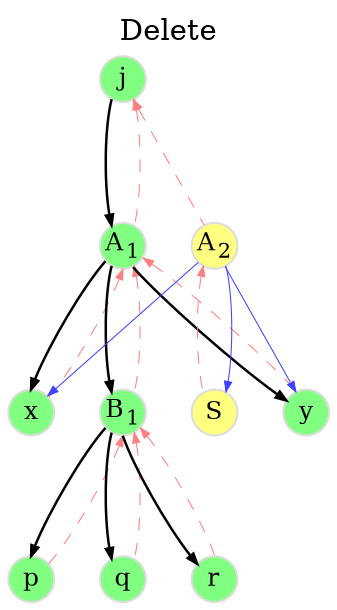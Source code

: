 digraph delete {
	graph [
		rankdir="TB"
		bgcolor="white"
		color="white"
		nodesep="0.3"
		ranksep="0.8"
		labelloc="t"
		label="Delete"
	];

	node [
		fontsize="12"
		style="filled"
		width="0.3"
		height="0.3"
		fixedsize="true"
		penwidth="1.0"
		color="#DDDDDD"
		fillcolor="#80ff80"
	];

	edge [
		penwidth="0.5"
		color="#000000"
		arrowsize="0.5"
	];


	C_j  [ label=<j>                                 ];
	C_a1 [ label=<A<SUB>1</SUB>>                     ];
	C_x  [ label=<x>                                 ];
	C_b1 [ label=<B<SUB>1</SUB>>                     ];
	C_s  [ label=<S>             fillcolor="#ffff80" ];
	C_y  [ label=<y>                                 ];
	C_p  [ label=<p>                                 ];
	C_q  [ label=<q>                                 ];
	C_r  [ label=<r>                                 ];
	C_a2 [ label=<A<SUB>2</SUB>> fillcolor="#ffff80" ];

	C_j  -> C_a1 [ penwidth=1.2 ];
	C_a1 -> C_x  [ penwidth=1.2 ];
	C_a1 -> C_b1 [ penwidth=1.2 ];
	C_a1 -> C_y  [ penwidth=1.2 ];
	C_b1 -> C_p  [ penwidth=1.2 ];
	C_b1 -> C_q  [ penwidth=1.2 ];
	C_b1 -> C_r  [ penwidth=1.2 ];

	C_j  -> C_a1 [ dir=back color="#ff8080" style=dashed ];
	C_j  -> C_a2 [ dir=back color="#ff8080" style=dashed ];
	C_a1 -> C_x  [ dir=back color="#ff8080" style=dashed ];
	C_a1 -> C_b1 [ dir=back color="#ff8080" style=dashed ];
	C_a1 -> C_y  [ dir=back color="#ff8080" style=dashed ];
	C_b1 -> C_p  [ dir=back color="#ff8080" style=dashed ];
	C_b1 -> C_q  [ dir=back color="#ff8080" style=dashed ];
	C_b1 -> C_r  [ dir=back color="#ff8080" style=dashed ];
	C_a2 -> C_s  [ dir=back color="#ff8080" style=dashed ];

	C_a2 -> C_x  [ color="#4040ff" ];
	C_a2 -> C_y  [ color="#4040ff" ];
	C_a2 -> C_s  [ color="#4040ff" ];

	C_x -> C_b1 -> C_s -> C_y [ style=invis ];
	{ rank=same C_x C_b1 C_s C_y }
}

